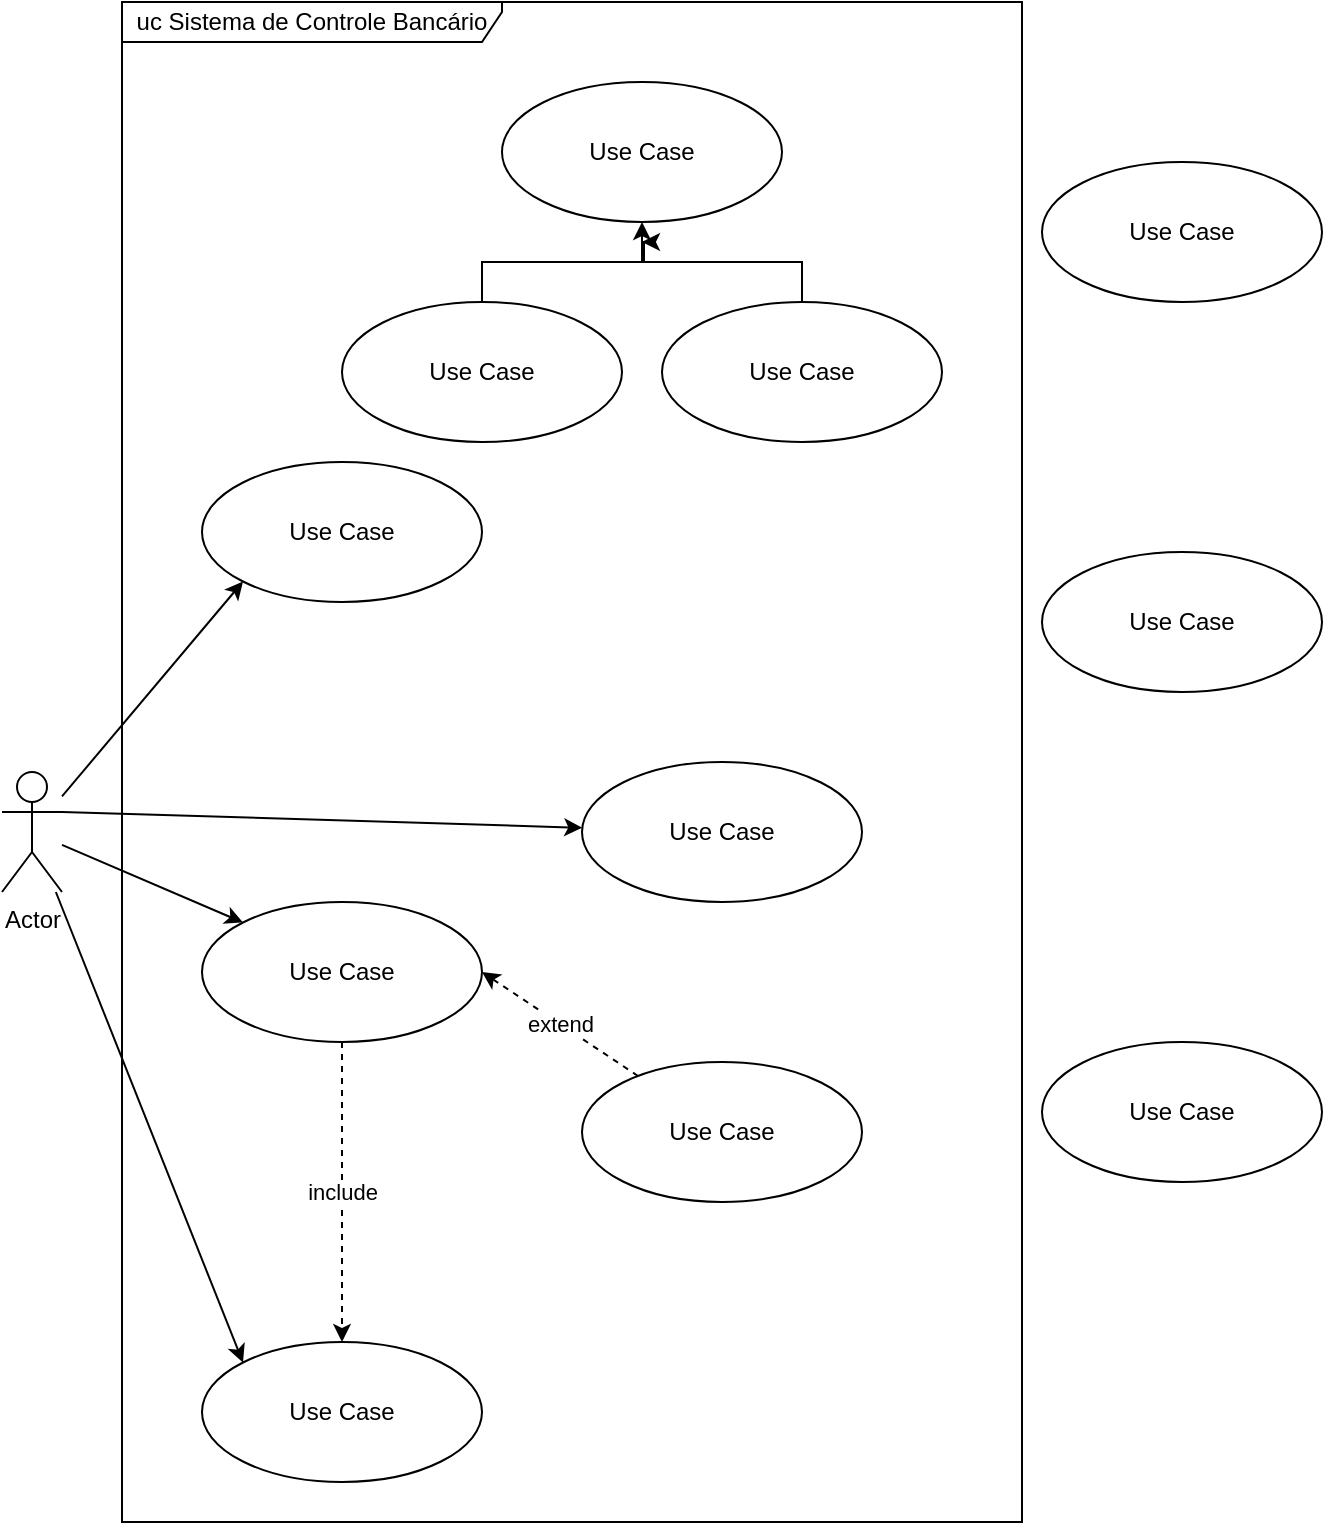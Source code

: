 <mxfile version="24.2.0" type="github">
  <diagram name="Página-1" id="lxttK0GlJvba_8utVRSA">
    <mxGraphModel dx="478" dy="775" grid="1" gridSize="10" guides="1" tooltips="1" connect="1" arrows="1" fold="1" page="1" pageScale="1" pageWidth="827" pageHeight="1169" math="0" shadow="0">
      <root>
        <mxCell id="0" />
        <mxCell id="1" parent="0" />
        <mxCell id="TxZPWn5AfLAfFSg8Yjx7-1" value="uc Sistema de Controle Bancário" style="shape=umlFrame;whiteSpace=wrap;html=1;pointerEvents=0;width=190;height=20;" vertex="1" parent="1">
          <mxGeometry x="100" y="240" width="450" height="760" as="geometry" />
        </mxCell>
        <mxCell id="TxZPWn5AfLAfFSg8Yjx7-2" value="Use Case" style="ellipse;whiteSpace=wrap;html=1;" vertex="1" parent="1">
          <mxGeometry x="290" y="280" width="140" height="70" as="geometry" />
        </mxCell>
        <mxCell id="TxZPWn5AfLAfFSg8Yjx7-15" style="edgeStyle=orthogonalEdgeStyle;rounded=0;orthogonalLoop=1;jettySize=auto;html=1;exitX=0.5;exitY=0;exitDx=0;exitDy=0;" edge="1" parent="1" source="TxZPWn5AfLAfFSg8Yjx7-3">
          <mxGeometry relative="1" as="geometry">
            <mxPoint x="360" y="360" as="targetPoint" />
            <Array as="points">
              <mxPoint x="440" y="370" />
              <mxPoint x="361" y="370" />
            </Array>
          </mxGeometry>
        </mxCell>
        <mxCell id="TxZPWn5AfLAfFSg8Yjx7-3" value="Use Case" style="ellipse;whiteSpace=wrap;html=1;" vertex="1" parent="1">
          <mxGeometry x="370" y="390" width="140" height="70" as="geometry" />
        </mxCell>
        <mxCell id="TxZPWn5AfLAfFSg8Yjx7-14" style="edgeStyle=orthogonalEdgeStyle;rounded=0;orthogonalLoop=1;jettySize=auto;html=1;exitX=0.5;exitY=0;exitDx=0;exitDy=0;entryX=0.5;entryY=1;entryDx=0;entryDy=0;" edge="1" parent="1" source="TxZPWn5AfLAfFSg8Yjx7-4" target="TxZPWn5AfLAfFSg8Yjx7-2">
          <mxGeometry relative="1" as="geometry" />
        </mxCell>
        <mxCell id="TxZPWn5AfLAfFSg8Yjx7-4" value="Use Case" style="ellipse;whiteSpace=wrap;html=1;" vertex="1" parent="1">
          <mxGeometry x="210" y="390" width="140" height="70" as="geometry" />
        </mxCell>
        <mxCell id="TxZPWn5AfLAfFSg8Yjx7-5" value="Use Case" style="ellipse;whiteSpace=wrap;html=1;" vertex="1" parent="1">
          <mxGeometry x="560" y="515" width="140" height="70" as="geometry" />
        </mxCell>
        <mxCell id="TxZPWn5AfLAfFSg8Yjx7-6" value="Use Case" style="ellipse;whiteSpace=wrap;html=1;" vertex="1" parent="1">
          <mxGeometry x="560" y="320" width="140" height="70" as="geometry" />
        </mxCell>
        <mxCell id="TxZPWn5AfLAfFSg8Yjx7-7" value="Use Case" style="ellipse;whiteSpace=wrap;html=1;" vertex="1" parent="1">
          <mxGeometry x="330" y="620" width="140" height="70" as="geometry" />
        </mxCell>
        <mxCell id="TxZPWn5AfLAfFSg8Yjx7-8" value="Use Case" style="ellipse;whiteSpace=wrap;html=1;" vertex="1" parent="1">
          <mxGeometry x="560" y="760" width="140" height="70" as="geometry" />
        </mxCell>
        <mxCell id="TxZPWn5AfLAfFSg8Yjx7-22" value="extend" style="rounded=0;orthogonalLoop=1;jettySize=auto;html=1;entryX=1;entryY=0.5;entryDx=0;entryDy=0;dashed=1;" edge="1" parent="1" source="TxZPWn5AfLAfFSg8Yjx7-9" target="TxZPWn5AfLAfFSg8Yjx7-11">
          <mxGeometry relative="1" as="geometry" />
        </mxCell>
        <mxCell id="TxZPWn5AfLAfFSg8Yjx7-9" value="Use Case" style="ellipse;whiteSpace=wrap;html=1;" vertex="1" parent="1">
          <mxGeometry x="330" y="770" width="140" height="70" as="geometry" />
        </mxCell>
        <mxCell id="TxZPWn5AfLAfFSg8Yjx7-10" value="Use Case" style="ellipse;whiteSpace=wrap;html=1;" vertex="1" parent="1">
          <mxGeometry x="140" y="470" width="140" height="70" as="geometry" />
        </mxCell>
        <mxCell id="TxZPWn5AfLAfFSg8Yjx7-21" value="include" style="edgeStyle=orthogonalEdgeStyle;rounded=0;orthogonalLoop=1;jettySize=auto;html=1;dashed=1;" edge="1" parent="1" source="TxZPWn5AfLAfFSg8Yjx7-11" target="TxZPWn5AfLAfFSg8Yjx7-12">
          <mxGeometry relative="1" as="geometry" />
        </mxCell>
        <mxCell id="TxZPWn5AfLAfFSg8Yjx7-11" value="Use Case" style="ellipse;whiteSpace=wrap;html=1;" vertex="1" parent="1">
          <mxGeometry x="140" y="690" width="140" height="70" as="geometry" />
        </mxCell>
        <mxCell id="TxZPWn5AfLAfFSg8Yjx7-12" value="Use Case" style="ellipse;whiteSpace=wrap;html=1;" vertex="1" parent="1">
          <mxGeometry x="140" y="910" width="140" height="70" as="geometry" />
        </mxCell>
        <mxCell id="TxZPWn5AfLAfFSg8Yjx7-17" style="rounded=0;orthogonalLoop=1;jettySize=auto;html=1;entryX=0;entryY=1;entryDx=0;entryDy=0;" edge="1" parent="1" source="TxZPWn5AfLAfFSg8Yjx7-13" target="TxZPWn5AfLAfFSg8Yjx7-10">
          <mxGeometry relative="1" as="geometry" />
        </mxCell>
        <mxCell id="TxZPWn5AfLAfFSg8Yjx7-18" style="rounded=0;orthogonalLoop=1;jettySize=auto;html=1;entryX=0;entryY=0;entryDx=0;entryDy=0;" edge="1" parent="1" source="TxZPWn5AfLAfFSg8Yjx7-13" target="TxZPWn5AfLAfFSg8Yjx7-11">
          <mxGeometry relative="1" as="geometry" />
        </mxCell>
        <mxCell id="TxZPWn5AfLAfFSg8Yjx7-19" style="rounded=0;orthogonalLoop=1;jettySize=auto;html=1;exitX=1;exitY=0.333;exitDx=0;exitDy=0;exitPerimeter=0;" edge="1" parent="1" source="TxZPWn5AfLAfFSg8Yjx7-13" target="TxZPWn5AfLAfFSg8Yjx7-7">
          <mxGeometry relative="1" as="geometry" />
        </mxCell>
        <mxCell id="TxZPWn5AfLAfFSg8Yjx7-20" style="rounded=0;orthogonalLoop=1;jettySize=auto;html=1;entryX=0;entryY=0;entryDx=0;entryDy=0;" edge="1" parent="1" source="TxZPWn5AfLAfFSg8Yjx7-13" target="TxZPWn5AfLAfFSg8Yjx7-12">
          <mxGeometry relative="1" as="geometry" />
        </mxCell>
        <mxCell id="TxZPWn5AfLAfFSg8Yjx7-13" value="Actor" style="shape=umlActor;verticalLabelPosition=bottom;verticalAlign=top;html=1;" vertex="1" parent="1">
          <mxGeometry x="40" y="625" width="30" height="60" as="geometry" />
        </mxCell>
      </root>
    </mxGraphModel>
  </diagram>
</mxfile>
